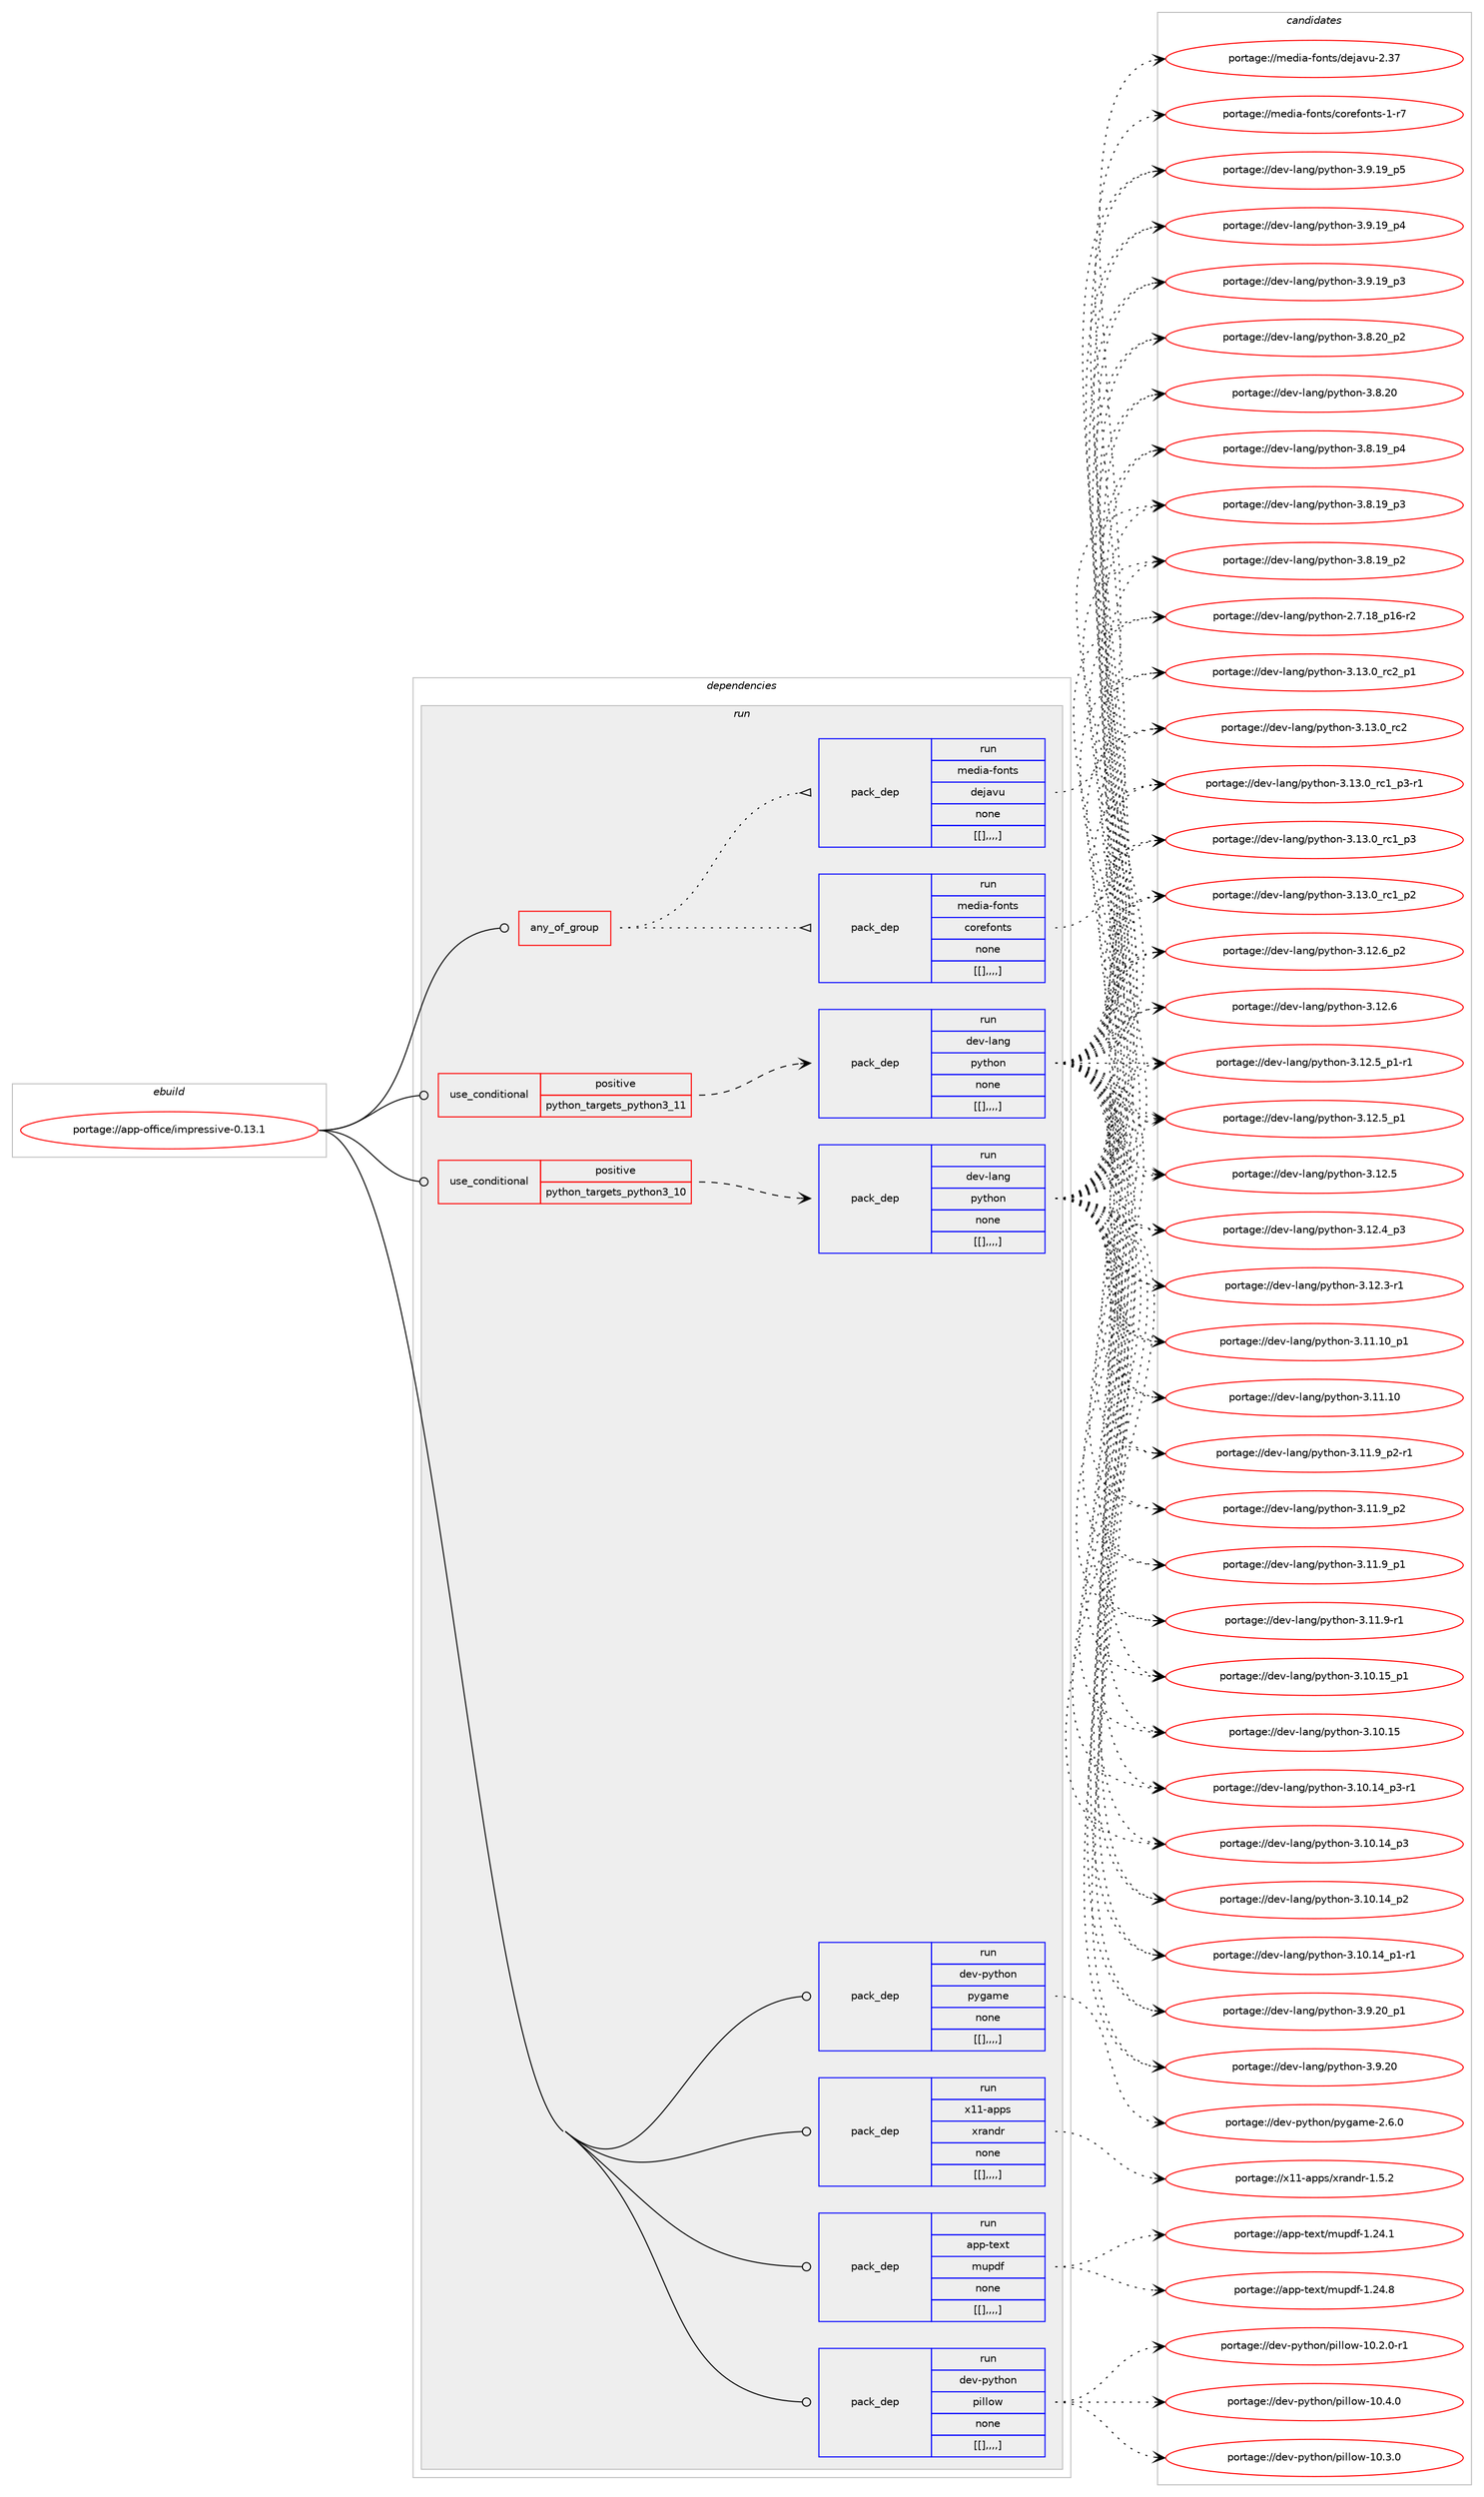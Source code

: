 digraph prolog {

# *************
# Graph options
# *************

newrank=true;
concentrate=true;
compound=true;
graph [rankdir=LR,fontname=Helvetica,fontsize=10,ranksep=1.5];#, ranksep=2.5, nodesep=0.2];
edge  [arrowhead=vee];
node  [fontname=Helvetica,fontsize=10];

# **********
# The ebuild
# **********

subgraph cluster_leftcol {
color=gray;
label=<<i>ebuild</i>>;
id [label="portage://app-office/impressive-0.13.1", color=red, width=4, href="../app-office/impressive-0.13.1.svg"];
}

# ****************
# The dependencies
# ****************

subgraph cluster_midcol {
color=gray;
label=<<i>dependencies</i>>;
subgraph cluster_compile {
fillcolor="#eeeeee";
style=filled;
label=<<i>compile</i>>;
}
subgraph cluster_compileandrun {
fillcolor="#eeeeee";
style=filled;
label=<<i>compile and run</i>>;
}
subgraph cluster_run {
fillcolor="#eeeeee";
style=filled;
label=<<i>run</i>>;
subgraph any347 {
dependency47217 [label=<<TABLE BORDER="0" CELLBORDER="1" CELLSPACING="0" CELLPADDING="4"><TR><TD CELLPADDING="10">any_of_group</TD></TR></TABLE>>, shape=none, color=red];subgraph pack33027 {
dependency47218 [label=<<TABLE BORDER="0" CELLBORDER="1" CELLSPACING="0" CELLPADDING="4" WIDTH="220"><TR><TD ROWSPAN="6" CELLPADDING="30">pack_dep</TD></TR><TR><TD WIDTH="110">run</TD></TR><TR><TD>media-fonts</TD></TR><TR><TD>dejavu</TD></TR><TR><TD>none</TD></TR><TR><TD>[[],,,,]</TD></TR></TABLE>>, shape=none, color=blue];
}
dependency47217:e -> dependency47218:w [weight=20,style="dotted",arrowhead="oinv"];
subgraph pack33028 {
dependency47219 [label=<<TABLE BORDER="0" CELLBORDER="1" CELLSPACING="0" CELLPADDING="4" WIDTH="220"><TR><TD ROWSPAN="6" CELLPADDING="30">pack_dep</TD></TR><TR><TD WIDTH="110">run</TD></TR><TR><TD>media-fonts</TD></TR><TR><TD>corefonts</TD></TR><TR><TD>none</TD></TR><TR><TD>[[],,,,]</TD></TR></TABLE>>, shape=none, color=blue];
}
dependency47217:e -> dependency47219:w [weight=20,style="dotted",arrowhead="oinv"];
}
id:e -> dependency47217:w [weight=20,style="solid",arrowhead="odot"];
subgraph cond13779 {
dependency47220 [label=<<TABLE BORDER="0" CELLBORDER="1" CELLSPACING="0" CELLPADDING="4"><TR><TD ROWSPAN="3" CELLPADDING="10">use_conditional</TD></TR><TR><TD>positive</TD></TR><TR><TD>python_targets_python3_10</TD></TR></TABLE>>, shape=none, color=red];
subgraph pack33029 {
dependency47221 [label=<<TABLE BORDER="0" CELLBORDER="1" CELLSPACING="0" CELLPADDING="4" WIDTH="220"><TR><TD ROWSPAN="6" CELLPADDING="30">pack_dep</TD></TR><TR><TD WIDTH="110">run</TD></TR><TR><TD>dev-lang</TD></TR><TR><TD>python</TD></TR><TR><TD>none</TD></TR><TR><TD>[[],,,,]</TD></TR></TABLE>>, shape=none, color=blue];
}
dependency47220:e -> dependency47221:w [weight=20,style="dashed",arrowhead="vee"];
}
id:e -> dependency47220:w [weight=20,style="solid",arrowhead="odot"];
subgraph cond13780 {
dependency47222 [label=<<TABLE BORDER="0" CELLBORDER="1" CELLSPACING="0" CELLPADDING="4"><TR><TD ROWSPAN="3" CELLPADDING="10">use_conditional</TD></TR><TR><TD>positive</TD></TR><TR><TD>python_targets_python3_11</TD></TR></TABLE>>, shape=none, color=red];
subgraph pack33030 {
dependency47223 [label=<<TABLE BORDER="0" CELLBORDER="1" CELLSPACING="0" CELLPADDING="4" WIDTH="220"><TR><TD ROWSPAN="6" CELLPADDING="30">pack_dep</TD></TR><TR><TD WIDTH="110">run</TD></TR><TR><TD>dev-lang</TD></TR><TR><TD>python</TD></TR><TR><TD>none</TD></TR><TR><TD>[[],,,,]</TD></TR></TABLE>>, shape=none, color=blue];
}
dependency47222:e -> dependency47223:w [weight=20,style="dashed",arrowhead="vee"];
}
id:e -> dependency47222:w [weight=20,style="solid",arrowhead="odot"];
subgraph pack33031 {
dependency47224 [label=<<TABLE BORDER="0" CELLBORDER="1" CELLSPACING="0" CELLPADDING="4" WIDTH="220"><TR><TD ROWSPAN="6" CELLPADDING="30">pack_dep</TD></TR><TR><TD WIDTH="110">run</TD></TR><TR><TD>app-text</TD></TR><TR><TD>mupdf</TD></TR><TR><TD>none</TD></TR><TR><TD>[[],,,,]</TD></TR></TABLE>>, shape=none, color=blue];
}
id:e -> dependency47224:w [weight=20,style="solid",arrowhead="odot"];
subgraph pack33032 {
dependency47225 [label=<<TABLE BORDER="0" CELLBORDER="1" CELLSPACING="0" CELLPADDING="4" WIDTH="220"><TR><TD ROWSPAN="6" CELLPADDING="30">pack_dep</TD></TR><TR><TD WIDTH="110">run</TD></TR><TR><TD>dev-python</TD></TR><TR><TD>pillow</TD></TR><TR><TD>none</TD></TR><TR><TD>[[],,,,]</TD></TR></TABLE>>, shape=none, color=blue];
}
id:e -> dependency47225:w [weight=20,style="solid",arrowhead="odot"];
subgraph pack33033 {
dependency47226 [label=<<TABLE BORDER="0" CELLBORDER="1" CELLSPACING="0" CELLPADDING="4" WIDTH="220"><TR><TD ROWSPAN="6" CELLPADDING="30">pack_dep</TD></TR><TR><TD WIDTH="110">run</TD></TR><TR><TD>dev-python</TD></TR><TR><TD>pygame</TD></TR><TR><TD>none</TD></TR><TR><TD>[[],,,,]</TD></TR></TABLE>>, shape=none, color=blue];
}
id:e -> dependency47226:w [weight=20,style="solid",arrowhead="odot"];
subgraph pack33034 {
dependency47227 [label=<<TABLE BORDER="0" CELLBORDER="1" CELLSPACING="0" CELLPADDING="4" WIDTH="220"><TR><TD ROWSPAN="6" CELLPADDING="30">pack_dep</TD></TR><TR><TD WIDTH="110">run</TD></TR><TR><TD>x11-apps</TD></TR><TR><TD>xrandr</TD></TR><TR><TD>none</TD></TR><TR><TD>[[],,,,]</TD></TR></TABLE>>, shape=none, color=blue];
}
id:e -> dependency47227:w [weight=20,style="solid",arrowhead="odot"];
}
}

# **************
# The candidates
# **************

subgraph cluster_choices {
rank=same;
color=gray;
label=<<i>candidates</i>>;

subgraph choice33027 {
color=black;
nodesep=1;
choice109101100105974510211111011611547100101106971181174550465155 [label="portage://media-fonts/dejavu-2.37", color=red, width=4,href="../media-fonts/dejavu-2.37.svg"];
dependency47218:e -> choice109101100105974510211111011611547100101106971181174550465155:w [style=dotted,weight="100"];
}
subgraph choice33028 {
color=black;
nodesep=1;
choice1091011001059745102111110116115479911111410110211111011611545494511455 [label="portage://media-fonts/corefonts-1-r7", color=red, width=4,href="../media-fonts/corefonts-1-r7.svg"];
dependency47219:e -> choice1091011001059745102111110116115479911111410110211111011611545494511455:w [style=dotted,weight="100"];
}
subgraph choice33029 {
color=black;
nodesep=1;
choice100101118451089711010347112121116104111110455146495146489511499509511249 [label="portage://dev-lang/python-3.13.0_rc2_p1", color=red, width=4,href="../dev-lang/python-3.13.0_rc2_p1.svg"];
choice10010111845108971101034711212111610411111045514649514648951149950 [label="portage://dev-lang/python-3.13.0_rc2", color=red, width=4,href="../dev-lang/python-3.13.0_rc2.svg"];
choice1001011184510897110103471121211161041111104551464951464895114994995112514511449 [label="portage://dev-lang/python-3.13.0_rc1_p3-r1", color=red, width=4,href="../dev-lang/python-3.13.0_rc1_p3-r1.svg"];
choice100101118451089711010347112121116104111110455146495146489511499499511251 [label="portage://dev-lang/python-3.13.0_rc1_p3", color=red, width=4,href="../dev-lang/python-3.13.0_rc1_p3.svg"];
choice100101118451089711010347112121116104111110455146495146489511499499511250 [label="portage://dev-lang/python-3.13.0_rc1_p2", color=red, width=4,href="../dev-lang/python-3.13.0_rc1_p2.svg"];
choice100101118451089711010347112121116104111110455146495046549511250 [label="portage://dev-lang/python-3.12.6_p2", color=red, width=4,href="../dev-lang/python-3.12.6_p2.svg"];
choice10010111845108971101034711212111610411111045514649504654 [label="portage://dev-lang/python-3.12.6", color=red, width=4,href="../dev-lang/python-3.12.6.svg"];
choice1001011184510897110103471121211161041111104551464950465395112494511449 [label="portage://dev-lang/python-3.12.5_p1-r1", color=red, width=4,href="../dev-lang/python-3.12.5_p1-r1.svg"];
choice100101118451089711010347112121116104111110455146495046539511249 [label="portage://dev-lang/python-3.12.5_p1", color=red, width=4,href="../dev-lang/python-3.12.5_p1.svg"];
choice10010111845108971101034711212111610411111045514649504653 [label="portage://dev-lang/python-3.12.5", color=red, width=4,href="../dev-lang/python-3.12.5.svg"];
choice100101118451089711010347112121116104111110455146495046529511251 [label="portage://dev-lang/python-3.12.4_p3", color=red, width=4,href="../dev-lang/python-3.12.4_p3.svg"];
choice100101118451089711010347112121116104111110455146495046514511449 [label="portage://dev-lang/python-3.12.3-r1", color=red, width=4,href="../dev-lang/python-3.12.3-r1.svg"];
choice10010111845108971101034711212111610411111045514649494649489511249 [label="portage://dev-lang/python-3.11.10_p1", color=red, width=4,href="../dev-lang/python-3.11.10_p1.svg"];
choice1001011184510897110103471121211161041111104551464949464948 [label="portage://dev-lang/python-3.11.10", color=red, width=4,href="../dev-lang/python-3.11.10.svg"];
choice1001011184510897110103471121211161041111104551464949465795112504511449 [label="portage://dev-lang/python-3.11.9_p2-r1", color=red, width=4,href="../dev-lang/python-3.11.9_p2-r1.svg"];
choice100101118451089711010347112121116104111110455146494946579511250 [label="portage://dev-lang/python-3.11.9_p2", color=red, width=4,href="../dev-lang/python-3.11.9_p2.svg"];
choice100101118451089711010347112121116104111110455146494946579511249 [label="portage://dev-lang/python-3.11.9_p1", color=red, width=4,href="../dev-lang/python-3.11.9_p1.svg"];
choice100101118451089711010347112121116104111110455146494946574511449 [label="portage://dev-lang/python-3.11.9-r1", color=red, width=4,href="../dev-lang/python-3.11.9-r1.svg"];
choice10010111845108971101034711212111610411111045514649484649539511249 [label="portage://dev-lang/python-3.10.15_p1", color=red, width=4,href="../dev-lang/python-3.10.15_p1.svg"];
choice1001011184510897110103471121211161041111104551464948464953 [label="portage://dev-lang/python-3.10.15", color=red, width=4,href="../dev-lang/python-3.10.15.svg"];
choice100101118451089711010347112121116104111110455146494846495295112514511449 [label="portage://dev-lang/python-3.10.14_p3-r1", color=red, width=4,href="../dev-lang/python-3.10.14_p3-r1.svg"];
choice10010111845108971101034711212111610411111045514649484649529511251 [label="portage://dev-lang/python-3.10.14_p3", color=red, width=4,href="../dev-lang/python-3.10.14_p3.svg"];
choice10010111845108971101034711212111610411111045514649484649529511250 [label="portage://dev-lang/python-3.10.14_p2", color=red, width=4,href="../dev-lang/python-3.10.14_p2.svg"];
choice100101118451089711010347112121116104111110455146494846495295112494511449 [label="portage://dev-lang/python-3.10.14_p1-r1", color=red, width=4,href="../dev-lang/python-3.10.14_p1-r1.svg"];
choice100101118451089711010347112121116104111110455146574650489511249 [label="portage://dev-lang/python-3.9.20_p1", color=red, width=4,href="../dev-lang/python-3.9.20_p1.svg"];
choice10010111845108971101034711212111610411111045514657465048 [label="portage://dev-lang/python-3.9.20", color=red, width=4,href="../dev-lang/python-3.9.20.svg"];
choice100101118451089711010347112121116104111110455146574649579511253 [label="portage://dev-lang/python-3.9.19_p5", color=red, width=4,href="../dev-lang/python-3.9.19_p5.svg"];
choice100101118451089711010347112121116104111110455146574649579511252 [label="portage://dev-lang/python-3.9.19_p4", color=red, width=4,href="../dev-lang/python-3.9.19_p4.svg"];
choice100101118451089711010347112121116104111110455146574649579511251 [label="portage://dev-lang/python-3.9.19_p3", color=red, width=4,href="../dev-lang/python-3.9.19_p3.svg"];
choice100101118451089711010347112121116104111110455146564650489511250 [label="portage://dev-lang/python-3.8.20_p2", color=red, width=4,href="../dev-lang/python-3.8.20_p2.svg"];
choice10010111845108971101034711212111610411111045514656465048 [label="portage://dev-lang/python-3.8.20", color=red, width=4,href="../dev-lang/python-3.8.20.svg"];
choice100101118451089711010347112121116104111110455146564649579511252 [label="portage://dev-lang/python-3.8.19_p4", color=red, width=4,href="../dev-lang/python-3.8.19_p4.svg"];
choice100101118451089711010347112121116104111110455146564649579511251 [label="portage://dev-lang/python-3.8.19_p3", color=red, width=4,href="../dev-lang/python-3.8.19_p3.svg"];
choice100101118451089711010347112121116104111110455146564649579511250 [label="portage://dev-lang/python-3.8.19_p2", color=red, width=4,href="../dev-lang/python-3.8.19_p2.svg"];
choice100101118451089711010347112121116104111110455046554649569511249544511450 [label="portage://dev-lang/python-2.7.18_p16-r2", color=red, width=4,href="../dev-lang/python-2.7.18_p16-r2.svg"];
dependency47221:e -> choice100101118451089711010347112121116104111110455146495146489511499509511249:w [style=dotted,weight="100"];
dependency47221:e -> choice10010111845108971101034711212111610411111045514649514648951149950:w [style=dotted,weight="100"];
dependency47221:e -> choice1001011184510897110103471121211161041111104551464951464895114994995112514511449:w [style=dotted,weight="100"];
dependency47221:e -> choice100101118451089711010347112121116104111110455146495146489511499499511251:w [style=dotted,weight="100"];
dependency47221:e -> choice100101118451089711010347112121116104111110455146495146489511499499511250:w [style=dotted,weight="100"];
dependency47221:e -> choice100101118451089711010347112121116104111110455146495046549511250:w [style=dotted,weight="100"];
dependency47221:e -> choice10010111845108971101034711212111610411111045514649504654:w [style=dotted,weight="100"];
dependency47221:e -> choice1001011184510897110103471121211161041111104551464950465395112494511449:w [style=dotted,weight="100"];
dependency47221:e -> choice100101118451089711010347112121116104111110455146495046539511249:w [style=dotted,weight="100"];
dependency47221:e -> choice10010111845108971101034711212111610411111045514649504653:w [style=dotted,weight="100"];
dependency47221:e -> choice100101118451089711010347112121116104111110455146495046529511251:w [style=dotted,weight="100"];
dependency47221:e -> choice100101118451089711010347112121116104111110455146495046514511449:w [style=dotted,weight="100"];
dependency47221:e -> choice10010111845108971101034711212111610411111045514649494649489511249:w [style=dotted,weight="100"];
dependency47221:e -> choice1001011184510897110103471121211161041111104551464949464948:w [style=dotted,weight="100"];
dependency47221:e -> choice1001011184510897110103471121211161041111104551464949465795112504511449:w [style=dotted,weight="100"];
dependency47221:e -> choice100101118451089711010347112121116104111110455146494946579511250:w [style=dotted,weight="100"];
dependency47221:e -> choice100101118451089711010347112121116104111110455146494946579511249:w [style=dotted,weight="100"];
dependency47221:e -> choice100101118451089711010347112121116104111110455146494946574511449:w [style=dotted,weight="100"];
dependency47221:e -> choice10010111845108971101034711212111610411111045514649484649539511249:w [style=dotted,weight="100"];
dependency47221:e -> choice1001011184510897110103471121211161041111104551464948464953:w [style=dotted,weight="100"];
dependency47221:e -> choice100101118451089711010347112121116104111110455146494846495295112514511449:w [style=dotted,weight="100"];
dependency47221:e -> choice10010111845108971101034711212111610411111045514649484649529511251:w [style=dotted,weight="100"];
dependency47221:e -> choice10010111845108971101034711212111610411111045514649484649529511250:w [style=dotted,weight="100"];
dependency47221:e -> choice100101118451089711010347112121116104111110455146494846495295112494511449:w [style=dotted,weight="100"];
dependency47221:e -> choice100101118451089711010347112121116104111110455146574650489511249:w [style=dotted,weight="100"];
dependency47221:e -> choice10010111845108971101034711212111610411111045514657465048:w [style=dotted,weight="100"];
dependency47221:e -> choice100101118451089711010347112121116104111110455146574649579511253:w [style=dotted,weight="100"];
dependency47221:e -> choice100101118451089711010347112121116104111110455146574649579511252:w [style=dotted,weight="100"];
dependency47221:e -> choice100101118451089711010347112121116104111110455146574649579511251:w [style=dotted,weight="100"];
dependency47221:e -> choice100101118451089711010347112121116104111110455146564650489511250:w [style=dotted,weight="100"];
dependency47221:e -> choice10010111845108971101034711212111610411111045514656465048:w [style=dotted,weight="100"];
dependency47221:e -> choice100101118451089711010347112121116104111110455146564649579511252:w [style=dotted,weight="100"];
dependency47221:e -> choice100101118451089711010347112121116104111110455146564649579511251:w [style=dotted,weight="100"];
dependency47221:e -> choice100101118451089711010347112121116104111110455146564649579511250:w [style=dotted,weight="100"];
dependency47221:e -> choice100101118451089711010347112121116104111110455046554649569511249544511450:w [style=dotted,weight="100"];
}
subgraph choice33030 {
color=black;
nodesep=1;
choice100101118451089711010347112121116104111110455146495146489511499509511249 [label="portage://dev-lang/python-3.13.0_rc2_p1", color=red, width=4,href="../dev-lang/python-3.13.0_rc2_p1.svg"];
choice10010111845108971101034711212111610411111045514649514648951149950 [label="portage://dev-lang/python-3.13.0_rc2", color=red, width=4,href="../dev-lang/python-3.13.0_rc2.svg"];
choice1001011184510897110103471121211161041111104551464951464895114994995112514511449 [label="portage://dev-lang/python-3.13.0_rc1_p3-r1", color=red, width=4,href="../dev-lang/python-3.13.0_rc1_p3-r1.svg"];
choice100101118451089711010347112121116104111110455146495146489511499499511251 [label="portage://dev-lang/python-3.13.0_rc1_p3", color=red, width=4,href="../dev-lang/python-3.13.0_rc1_p3.svg"];
choice100101118451089711010347112121116104111110455146495146489511499499511250 [label="portage://dev-lang/python-3.13.0_rc1_p2", color=red, width=4,href="../dev-lang/python-3.13.0_rc1_p2.svg"];
choice100101118451089711010347112121116104111110455146495046549511250 [label="portage://dev-lang/python-3.12.6_p2", color=red, width=4,href="../dev-lang/python-3.12.6_p2.svg"];
choice10010111845108971101034711212111610411111045514649504654 [label="portage://dev-lang/python-3.12.6", color=red, width=4,href="../dev-lang/python-3.12.6.svg"];
choice1001011184510897110103471121211161041111104551464950465395112494511449 [label="portage://dev-lang/python-3.12.5_p1-r1", color=red, width=4,href="../dev-lang/python-3.12.5_p1-r1.svg"];
choice100101118451089711010347112121116104111110455146495046539511249 [label="portage://dev-lang/python-3.12.5_p1", color=red, width=4,href="../dev-lang/python-3.12.5_p1.svg"];
choice10010111845108971101034711212111610411111045514649504653 [label="portage://dev-lang/python-3.12.5", color=red, width=4,href="../dev-lang/python-3.12.5.svg"];
choice100101118451089711010347112121116104111110455146495046529511251 [label="portage://dev-lang/python-3.12.4_p3", color=red, width=4,href="../dev-lang/python-3.12.4_p3.svg"];
choice100101118451089711010347112121116104111110455146495046514511449 [label="portage://dev-lang/python-3.12.3-r1", color=red, width=4,href="../dev-lang/python-3.12.3-r1.svg"];
choice10010111845108971101034711212111610411111045514649494649489511249 [label="portage://dev-lang/python-3.11.10_p1", color=red, width=4,href="../dev-lang/python-3.11.10_p1.svg"];
choice1001011184510897110103471121211161041111104551464949464948 [label="portage://dev-lang/python-3.11.10", color=red, width=4,href="../dev-lang/python-3.11.10.svg"];
choice1001011184510897110103471121211161041111104551464949465795112504511449 [label="portage://dev-lang/python-3.11.9_p2-r1", color=red, width=4,href="../dev-lang/python-3.11.9_p2-r1.svg"];
choice100101118451089711010347112121116104111110455146494946579511250 [label="portage://dev-lang/python-3.11.9_p2", color=red, width=4,href="../dev-lang/python-3.11.9_p2.svg"];
choice100101118451089711010347112121116104111110455146494946579511249 [label="portage://dev-lang/python-3.11.9_p1", color=red, width=4,href="../dev-lang/python-3.11.9_p1.svg"];
choice100101118451089711010347112121116104111110455146494946574511449 [label="portage://dev-lang/python-3.11.9-r1", color=red, width=4,href="../dev-lang/python-3.11.9-r1.svg"];
choice10010111845108971101034711212111610411111045514649484649539511249 [label="portage://dev-lang/python-3.10.15_p1", color=red, width=4,href="../dev-lang/python-3.10.15_p1.svg"];
choice1001011184510897110103471121211161041111104551464948464953 [label="portage://dev-lang/python-3.10.15", color=red, width=4,href="../dev-lang/python-3.10.15.svg"];
choice100101118451089711010347112121116104111110455146494846495295112514511449 [label="portage://dev-lang/python-3.10.14_p3-r1", color=red, width=4,href="../dev-lang/python-3.10.14_p3-r1.svg"];
choice10010111845108971101034711212111610411111045514649484649529511251 [label="portage://dev-lang/python-3.10.14_p3", color=red, width=4,href="../dev-lang/python-3.10.14_p3.svg"];
choice10010111845108971101034711212111610411111045514649484649529511250 [label="portage://dev-lang/python-3.10.14_p2", color=red, width=4,href="../dev-lang/python-3.10.14_p2.svg"];
choice100101118451089711010347112121116104111110455146494846495295112494511449 [label="portage://dev-lang/python-3.10.14_p1-r1", color=red, width=4,href="../dev-lang/python-3.10.14_p1-r1.svg"];
choice100101118451089711010347112121116104111110455146574650489511249 [label="portage://dev-lang/python-3.9.20_p1", color=red, width=4,href="../dev-lang/python-3.9.20_p1.svg"];
choice10010111845108971101034711212111610411111045514657465048 [label="portage://dev-lang/python-3.9.20", color=red, width=4,href="../dev-lang/python-3.9.20.svg"];
choice100101118451089711010347112121116104111110455146574649579511253 [label="portage://dev-lang/python-3.9.19_p5", color=red, width=4,href="../dev-lang/python-3.9.19_p5.svg"];
choice100101118451089711010347112121116104111110455146574649579511252 [label="portage://dev-lang/python-3.9.19_p4", color=red, width=4,href="../dev-lang/python-3.9.19_p4.svg"];
choice100101118451089711010347112121116104111110455146574649579511251 [label="portage://dev-lang/python-3.9.19_p3", color=red, width=4,href="../dev-lang/python-3.9.19_p3.svg"];
choice100101118451089711010347112121116104111110455146564650489511250 [label="portage://dev-lang/python-3.8.20_p2", color=red, width=4,href="../dev-lang/python-3.8.20_p2.svg"];
choice10010111845108971101034711212111610411111045514656465048 [label="portage://dev-lang/python-3.8.20", color=red, width=4,href="../dev-lang/python-3.8.20.svg"];
choice100101118451089711010347112121116104111110455146564649579511252 [label="portage://dev-lang/python-3.8.19_p4", color=red, width=4,href="../dev-lang/python-3.8.19_p4.svg"];
choice100101118451089711010347112121116104111110455146564649579511251 [label="portage://dev-lang/python-3.8.19_p3", color=red, width=4,href="../dev-lang/python-3.8.19_p3.svg"];
choice100101118451089711010347112121116104111110455146564649579511250 [label="portage://dev-lang/python-3.8.19_p2", color=red, width=4,href="../dev-lang/python-3.8.19_p2.svg"];
choice100101118451089711010347112121116104111110455046554649569511249544511450 [label="portage://dev-lang/python-2.7.18_p16-r2", color=red, width=4,href="../dev-lang/python-2.7.18_p16-r2.svg"];
dependency47223:e -> choice100101118451089711010347112121116104111110455146495146489511499509511249:w [style=dotted,weight="100"];
dependency47223:e -> choice10010111845108971101034711212111610411111045514649514648951149950:w [style=dotted,weight="100"];
dependency47223:e -> choice1001011184510897110103471121211161041111104551464951464895114994995112514511449:w [style=dotted,weight="100"];
dependency47223:e -> choice100101118451089711010347112121116104111110455146495146489511499499511251:w [style=dotted,weight="100"];
dependency47223:e -> choice100101118451089711010347112121116104111110455146495146489511499499511250:w [style=dotted,weight="100"];
dependency47223:e -> choice100101118451089711010347112121116104111110455146495046549511250:w [style=dotted,weight="100"];
dependency47223:e -> choice10010111845108971101034711212111610411111045514649504654:w [style=dotted,weight="100"];
dependency47223:e -> choice1001011184510897110103471121211161041111104551464950465395112494511449:w [style=dotted,weight="100"];
dependency47223:e -> choice100101118451089711010347112121116104111110455146495046539511249:w [style=dotted,weight="100"];
dependency47223:e -> choice10010111845108971101034711212111610411111045514649504653:w [style=dotted,weight="100"];
dependency47223:e -> choice100101118451089711010347112121116104111110455146495046529511251:w [style=dotted,weight="100"];
dependency47223:e -> choice100101118451089711010347112121116104111110455146495046514511449:w [style=dotted,weight="100"];
dependency47223:e -> choice10010111845108971101034711212111610411111045514649494649489511249:w [style=dotted,weight="100"];
dependency47223:e -> choice1001011184510897110103471121211161041111104551464949464948:w [style=dotted,weight="100"];
dependency47223:e -> choice1001011184510897110103471121211161041111104551464949465795112504511449:w [style=dotted,weight="100"];
dependency47223:e -> choice100101118451089711010347112121116104111110455146494946579511250:w [style=dotted,weight="100"];
dependency47223:e -> choice100101118451089711010347112121116104111110455146494946579511249:w [style=dotted,weight="100"];
dependency47223:e -> choice100101118451089711010347112121116104111110455146494946574511449:w [style=dotted,weight="100"];
dependency47223:e -> choice10010111845108971101034711212111610411111045514649484649539511249:w [style=dotted,weight="100"];
dependency47223:e -> choice1001011184510897110103471121211161041111104551464948464953:w [style=dotted,weight="100"];
dependency47223:e -> choice100101118451089711010347112121116104111110455146494846495295112514511449:w [style=dotted,weight="100"];
dependency47223:e -> choice10010111845108971101034711212111610411111045514649484649529511251:w [style=dotted,weight="100"];
dependency47223:e -> choice10010111845108971101034711212111610411111045514649484649529511250:w [style=dotted,weight="100"];
dependency47223:e -> choice100101118451089711010347112121116104111110455146494846495295112494511449:w [style=dotted,weight="100"];
dependency47223:e -> choice100101118451089711010347112121116104111110455146574650489511249:w [style=dotted,weight="100"];
dependency47223:e -> choice10010111845108971101034711212111610411111045514657465048:w [style=dotted,weight="100"];
dependency47223:e -> choice100101118451089711010347112121116104111110455146574649579511253:w [style=dotted,weight="100"];
dependency47223:e -> choice100101118451089711010347112121116104111110455146574649579511252:w [style=dotted,weight="100"];
dependency47223:e -> choice100101118451089711010347112121116104111110455146574649579511251:w [style=dotted,weight="100"];
dependency47223:e -> choice100101118451089711010347112121116104111110455146564650489511250:w [style=dotted,weight="100"];
dependency47223:e -> choice10010111845108971101034711212111610411111045514656465048:w [style=dotted,weight="100"];
dependency47223:e -> choice100101118451089711010347112121116104111110455146564649579511252:w [style=dotted,weight="100"];
dependency47223:e -> choice100101118451089711010347112121116104111110455146564649579511251:w [style=dotted,weight="100"];
dependency47223:e -> choice100101118451089711010347112121116104111110455146564649579511250:w [style=dotted,weight="100"];
dependency47223:e -> choice100101118451089711010347112121116104111110455046554649569511249544511450:w [style=dotted,weight="100"];
}
subgraph choice33031 {
color=black;
nodesep=1;
choice97112112451161011201164710911711210010245494650524656 [label="portage://app-text/mupdf-1.24.8", color=red, width=4,href="../app-text/mupdf-1.24.8.svg"];
choice97112112451161011201164710911711210010245494650524649 [label="portage://app-text/mupdf-1.24.1", color=red, width=4,href="../app-text/mupdf-1.24.1.svg"];
dependency47224:e -> choice97112112451161011201164710911711210010245494650524656:w [style=dotted,weight="100"];
dependency47224:e -> choice97112112451161011201164710911711210010245494650524649:w [style=dotted,weight="100"];
}
subgraph choice33032 {
color=black;
nodesep=1;
choice100101118451121211161041111104711210510810811111945494846524648 [label="portage://dev-python/pillow-10.4.0", color=red, width=4,href="../dev-python/pillow-10.4.0.svg"];
choice100101118451121211161041111104711210510810811111945494846514648 [label="portage://dev-python/pillow-10.3.0", color=red, width=4,href="../dev-python/pillow-10.3.0.svg"];
choice1001011184511212111610411111047112105108108111119454948465046484511449 [label="portage://dev-python/pillow-10.2.0-r1", color=red, width=4,href="../dev-python/pillow-10.2.0-r1.svg"];
dependency47225:e -> choice100101118451121211161041111104711210510810811111945494846524648:w [style=dotted,weight="100"];
dependency47225:e -> choice100101118451121211161041111104711210510810811111945494846514648:w [style=dotted,weight="100"];
dependency47225:e -> choice1001011184511212111610411111047112105108108111119454948465046484511449:w [style=dotted,weight="100"];
}
subgraph choice33033 {
color=black;
nodesep=1;
choice100101118451121211161041111104711212110397109101455046544648 [label="portage://dev-python/pygame-2.6.0", color=red, width=4,href="../dev-python/pygame-2.6.0.svg"];
dependency47226:e -> choice100101118451121211161041111104711212110397109101455046544648:w [style=dotted,weight="100"];
}
subgraph choice33034 {
color=black;
nodesep=1;
choice120494945971121121154712011497110100114454946534650 [label="portage://x11-apps/xrandr-1.5.2", color=red, width=4,href="../x11-apps/xrandr-1.5.2.svg"];
dependency47227:e -> choice120494945971121121154712011497110100114454946534650:w [style=dotted,weight="100"];
}
}

}
